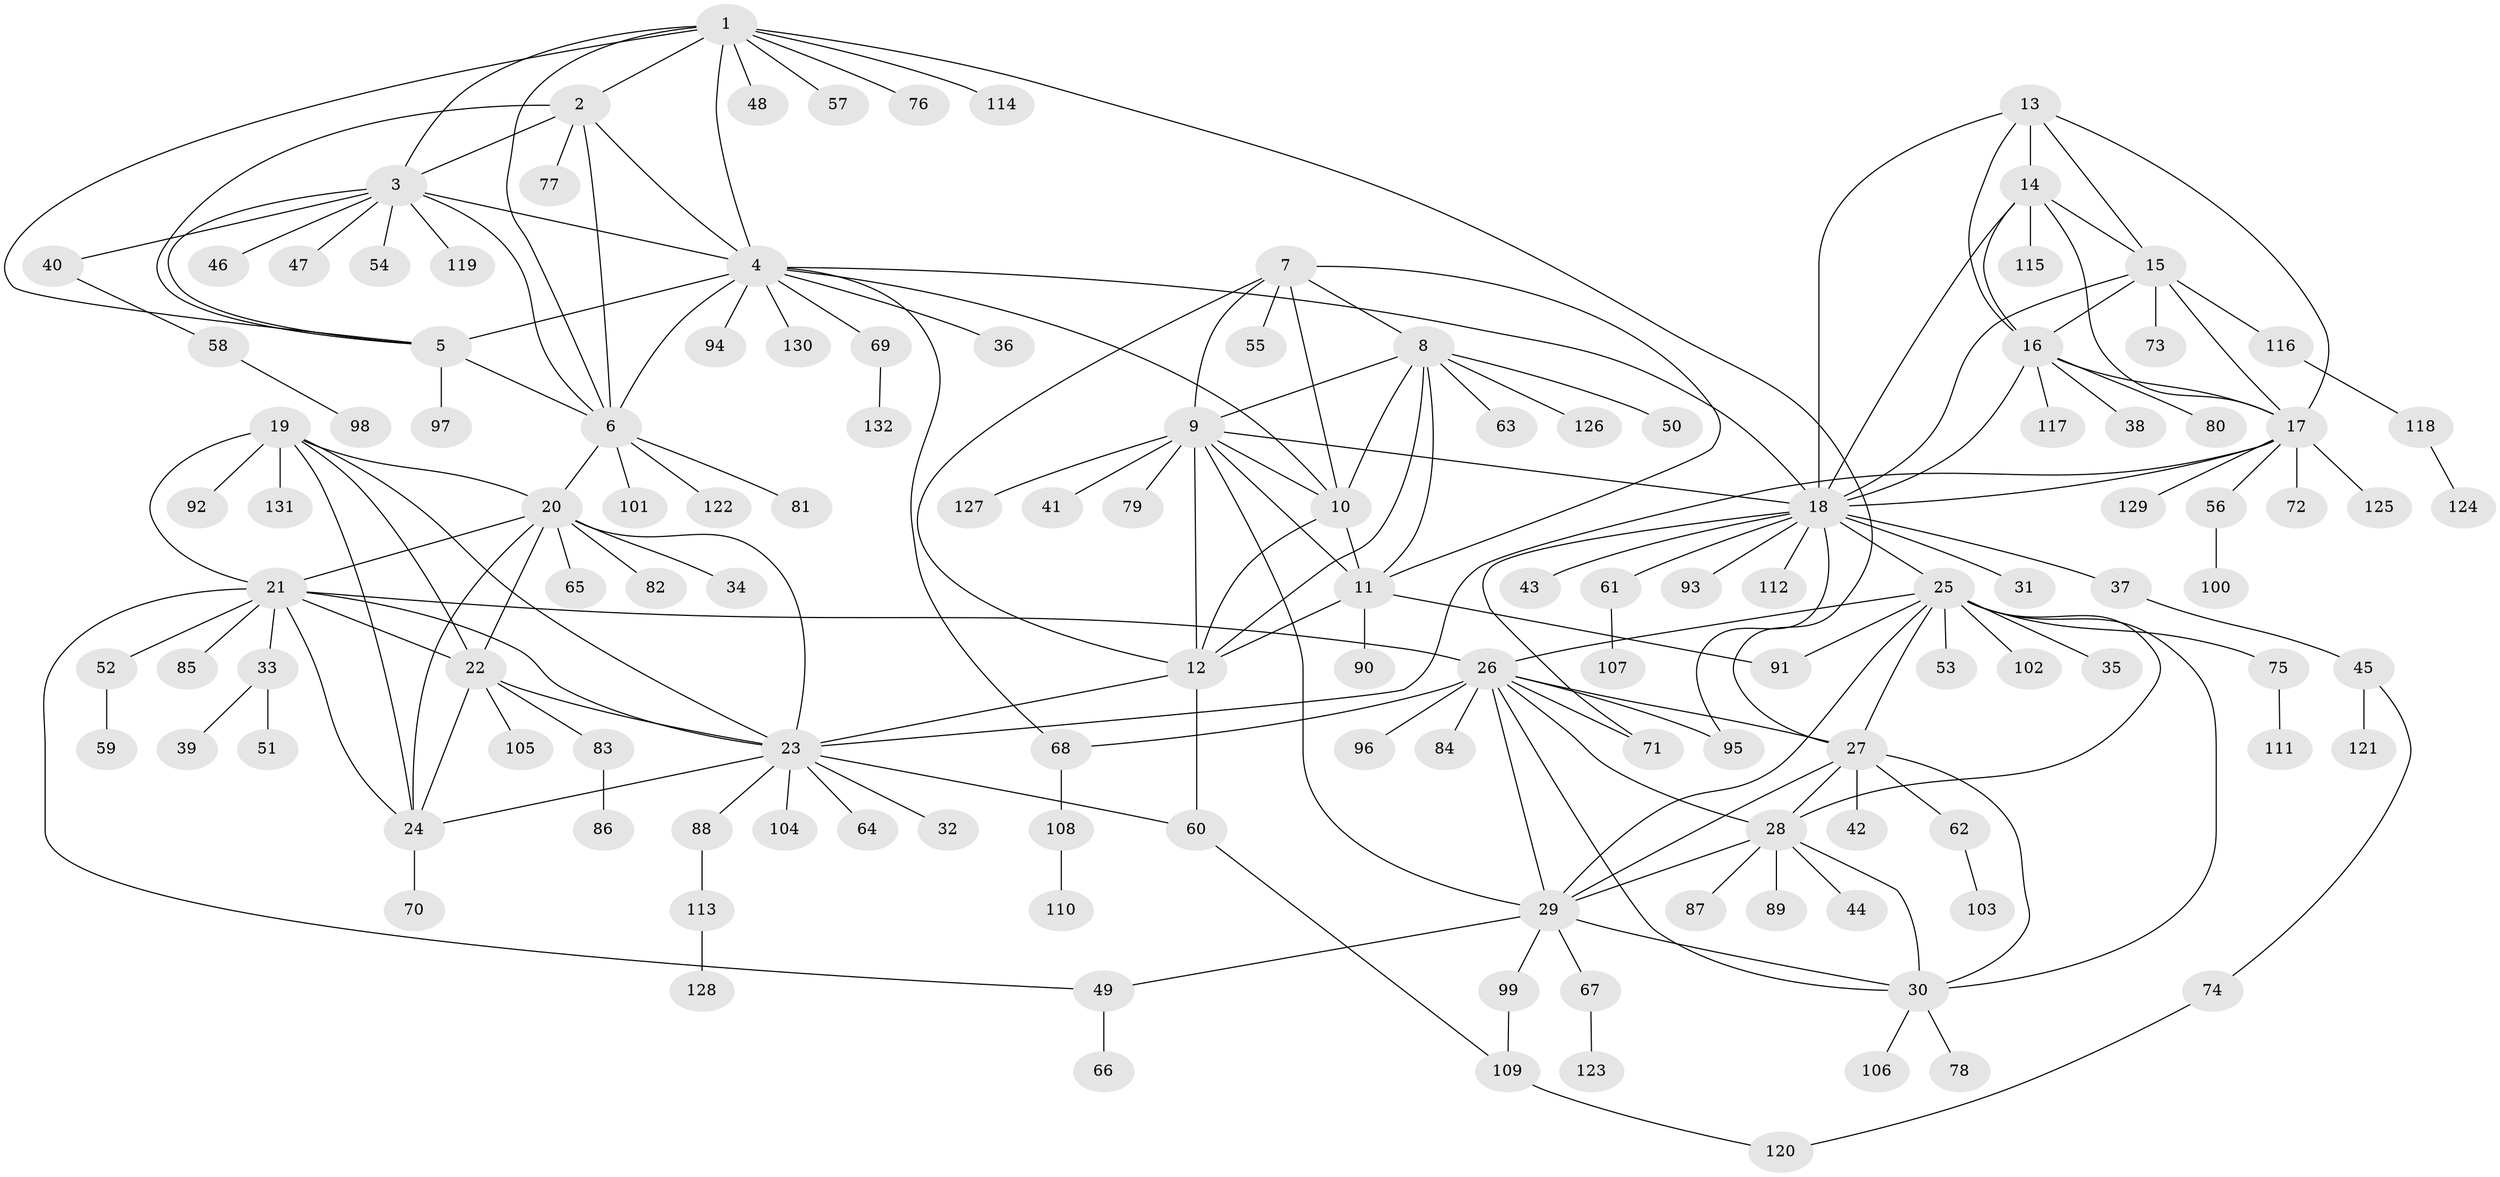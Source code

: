 // coarse degree distribution, {15: 0.0196078431372549, 9: 0.029411764705882353, 3: 0.0392156862745098, 13: 0.00980392156862745, 5: 0.029411764705882353, 7: 0.049019607843137254, 4: 0.00980392156862745, 6: 0.029411764705882353, 12: 0.00980392156862745, 10: 0.00980392156862745, 11: 0.0196078431372549, 1: 0.6274509803921569, 2: 0.11764705882352941}
// Generated by graph-tools (version 1.1) at 2025/52/02/27/25 19:52:17]
// undirected, 132 vertices, 195 edges
graph export_dot {
graph [start="1"]
  node [color=gray90,style=filled];
  1;
  2;
  3;
  4;
  5;
  6;
  7;
  8;
  9;
  10;
  11;
  12;
  13;
  14;
  15;
  16;
  17;
  18;
  19;
  20;
  21;
  22;
  23;
  24;
  25;
  26;
  27;
  28;
  29;
  30;
  31;
  32;
  33;
  34;
  35;
  36;
  37;
  38;
  39;
  40;
  41;
  42;
  43;
  44;
  45;
  46;
  47;
  48;
  49;
  50;
  51;
  52;
  53;
  54;
  55;
  56;
  57;
  58;
  59;
  60;
  61;
  62;
  63;
  64;
  65;
  66;
  67;
  68;
  69;
  70;
  71;
  72;
  73;
  74;
  75;
  76;
  77;
  78;
  79;
  80;
  81;
  82;
  83;
  84;
  85;
  86;
  87;
  88;
  89;
  90;
  91;
  92;
  93;
  94;
  95;
  96;
  97;
  98;
  99;
  100;
  101;
  102;
  103;
  104;
  105;
  106;
  107;
  108;
  109;
  110;
  111;
  112;
  113;
  114;
  115;
  116;
  117;
  118;
  119;
  120;
  121;
  122;
  123;
  124;
  125;
  126;
  127;
  128;
  129;
  130;
  131;
  132;
  1 -- 2;
  1 -- 3;
  1 -- 4;
  1 -- 5;
  1 -- 6;
  1 -- 27;
  1 -- 48;
  1 -- 57;
  1 -- 76;
  1 -- 114;
  2 -- 3;
  2 -- 4;
  2 -- 5;
  2 -- 6;
  2 -- 77;
  3 -- 4;
  3 -- 5;
  3 -- 6;
  3 -- 40;
  3 -- 46;
  3 -- 47;
  3 -- 54;
  3 -- 119;
  4 -- 5;
  4 -- 6;
  4 -- 10;
  4 -- 18;
  4 -- 36;
  4 -- 68;
  4 -- 69;
  4 -- 94;
  4 -- 130;
  5 -- 6;
  5 -- 97;
  6 -- 20;
  6 -- 81;
  6 -- 101;
  6 -- 122;
  7 -- 8;
  7 -- 9;
  7 -- 10;
  7 -- 11;
  7 -- 12;
  7 -- 55;
  8 -- 9;
  8 -- 10;
  8 -- 11;
  8 -- 12;
  8 -- 50;
  8 -- 63;
  8 -- 126;
  9 -- 10;
  9 -- 11;
  9 -- 12;
  9 -- 18;
  9 -- 29;
  9 -- 41;
  9 -- 79;
  9 -- 127;
  10 -- 11;
  10 -- 12;
  11 -- 12;
  11 -- 90;
  11 -- 91;
  12 -- 23;
  12 -- 60;
  13 -- 14;
  13 -- 15;
  13 -- 16;
  13 -- 17;
  13 -- 18;
  14 -- 15;
  14 -- 16;
  14 -- 17;
  14 -- 18;
  14 -- 115;
  15 -- 16;
  15 -- 17;
  15 -- 18;
  15 -- 73;
  15 -- 116;
  16 -- 17;
  16 -- 18;
  16 -- 38;
  16 -- 80;
  16 -- 117;
  17 -- 18;
  17 -- 23;
  17 -- 56;
  17 -- 72;
  17 -- 125;
  17 -- 129;
  18 -- 25;
  18 -- 31;
  18 -- 37;
  18 -- 43;
  18 -- 61;
  18 -- 71;
  18 -- 93;
  18 -- 95;
  18 -- 112;
  19 -- 20;
  19 -- 21;
  19 -- 22;
  19 -- 23;
  19 -- 24;
  19 -- 92;
  19 -- 131;
  20 -- 21;
  20 -- 22;
  20 -- 23;
  20 -- 24;
  20 -- 34;
  20 -- 65;
  20 -- 82;
  21 -- 22;
  21 -- 23;
  21 -- 24;
  21 -- 26;
  21 -- 33;
  21 -- 49;
  21 -- 52;
  21 -- 85;
  22 -- 23;
  22 -- 24;
  22 -- 83;
  22 -- 105;
  23 -- 24;
  23 -- 32;
  23 -- 60;
  23 -- 64;
  23 -- 88;
  23 -- 104;
  24 -- 70;
  25 -- 26;
  25 -- 27;
  25 -- 28;
  25 -- 29;
  25 -- 30;
  25 -- 35;
  25 -- 53;
  25 -- 75;
  25 -- 91;
  25 -- 102;
  26 -- 27;
  26 -- 28;
  26 -- 29;
  26 -- 30;
  26 -- 68;
  26 -- 71;
  26 -- 84;
  26 -- 95;
  26 -- 96;
  27 -- 28;
  27 -- 29;
  27 -- 30;
  27 -- 42;
  27 -- 62;
  28 -- 29;
  28 -- 30;
  28 -- 44;
  28 -- 87;
  28 -- 89;
  29 -- 30;
  29 -- 49;
  29 -- 67;
  29 -- 99;
  30 -- 78;
  30 -- 106;
  33 -- 39;
  33 -- 51;
  37 -- 45;
  40 -- 58;
  45 -- 74;
  45 -- 121;
  49 -- 66;
  52 -- 59;
  56 -- 100;
  58 -- 98;
  60 -- 109;
  61 -- 107;
  62 -- 103;
  67 -- 123;
  68 -- 108;
  69 -- 132;
  74 -- 120;
  75 -- 111;
  83 -- 86;
  88 -- 113;
  99 -- 109;
  108 -- 110;
  109 -- 120;
  113 -- 128;
  116 -- 118;
  118 -- 124;
}
